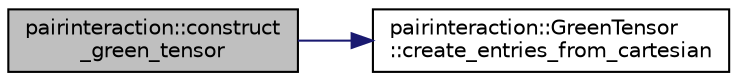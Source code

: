 digraph "pairinteraction::construct_green_tensor"
{
 // INTERACTIVE_SVG=YES
 // LATEX_PDF_SIZE
  bgcolor="transparent";
  edge [fontname="Helvetica",fontsize="10",labelfontname="Helvetica",labelfontsize="10"];
  node [fontname="Helvetica",fontsize="10",shape=record];
  rankdir="LR";
  Node1 [label="pairinteraction::construct\l_green_tensor",height=0.2,width=0.4,color="black", fillcolor="grey75", style="filled", fontcolor="black",tooltip=" "];
  Node1 -> Node2 [color="midnightblue",fontsize="10",style="solid",fontname="Helvetica"];
  Node2 [label="pairinteraction::GreenTensor\l::create_entries_from_cartesian",height=0.2,width=0.4,color="black",URL="$classpairinteraction_1_1GreenTensor.html#a7598ae57604f13f8f2a8a662328a83b1",tooltip=" "];
}
